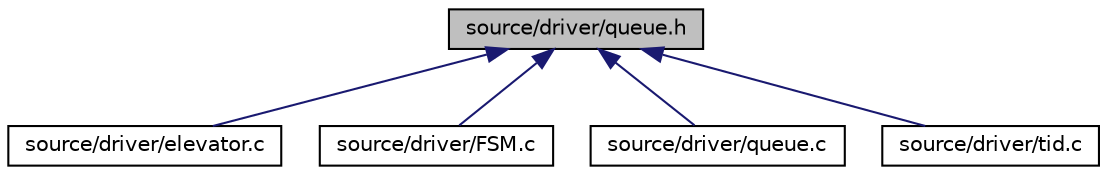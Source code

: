 digraph "source/driver/queue.h"
{
 // LATEX_PDF_SIZE
  edge [fontname="Helvetica",fontsize="10",labelfontname="Helvetica",labelfontsize="10"];
  node [fontname="Helvetica",fontsize="10",shape=record];
  Node1 [label="source/driver/queue.h",height=0.2,width=0.4,color="black", fillcolor="grey75", style="filled", fontcolor="black",tooltip="Inneholder funksjoner og variabler knyttet til køsystemet og prioriteringer."];
  Node1 -> Node2 [dir="back",color="midnightblue",fontsize="10",style="solid",fontname="Helvetica"];
  Node2 [label="source/driver/elevator.c",height=0.2,width=0.4,color="black", fillcolor="white", style="filled",URL="$elevator_8c_source.html",tooltip=" "];
  Node1 -> Node3 [dir="back",color="midnightblue",fontsize="10",style="solid",fontname="Helvetica"];
  Node3 [label="source/driver/FSM.c",height=0.2,width=0.4,color="black", fillcolor="white", style="filled",URL="$FSM_8c_source.html",tooltip=" "];
  Node1 -> Node4 [dir="back",color="midnightblue",fontsize="10",style="solid",fontname="Helvetica"];
  Node4 [label="source/driver/queue.c",height=0.2,width=0.4,color="black", fillcolor="white", style="filled",URL="$queue_8c_source.html",tooltip=" "];
  Node1 -> Node5 [dir="back",color="midnightblue",fontsize="10",style="solid",fontname="Helvetica"];
  Node5 [label="source/driver/tid.c",height=0.2,width=0.4,color="black", fillcolor="white", style="filled",URL="$tid_8c_source.html",tooltip=" "];
}
